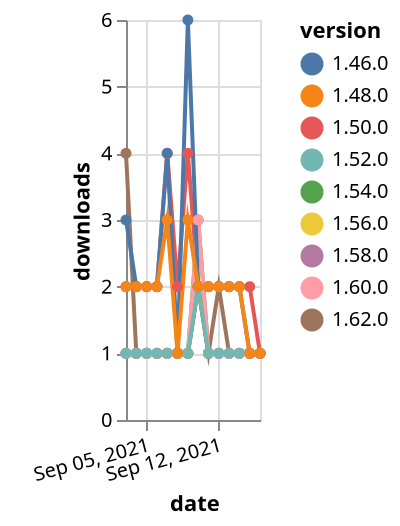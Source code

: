 {"$schema": "https://vega.github.io/schema/vega-lite/v5.json", "description": "A simple bar chart with embedded data.", "data": {"values": [{"date": "2021-09-03", "total": 189, "delta": 1, "version": "1.56.0"}, {"date": "2021-09-04", "total": 190, "delta": 1, "version": "1.56.0"}, {"date": "2021-09-05", "total": 191, "delta": 1, "version": "1.56.0"}, {"date": "2021-09-06", "total": 192, "delta": 1, "version": "1.56.0"}, {"date": "2021-09-07", "total": 193, "delta": 1, "version": "1.56.0"}, {"date": "2021-09-08", "total": 194, "delta": 1, "version": "1.56.0"}, {"date": "2021-09-09", "total": 195, "delta": 1, "version": "1.56.0"}, {"date": "2021-09-10", "total": 197, "delta": 2, "version": "1.56.0"}, {"date": "2021-09-11", "total": 198, "delta": 1, "version": "1.56.0"}, {"date": "2021-09-12", "total": 199, "delta": 1, "version": "1.56.0"}, {"date": "2021-09-13", "total": 200, "delta": 1, "version": "1.56.0"}, {"date": "2021-09-14", "total": 201, "delta": 1, "version": "1.56.0"}, {"date": "2021-09-15", "total": 202, "delta": 1, "version": "1.56.0"}, {"date": "2021-09-16", "total": 203, "delta": 1, "version": "1.56.0"}, {"date": "2021-09-03", "total": 337, "delta": 1, "version": "1.54.0"}, {"date": "2021-09-04", "total": 338, "delta": 1, "version": "1.54.0"}, {"date": "2021-09-05", "total": 339, "delta": 1, "version": "1.54.0"}, {"date": "2021-09-06", "total": 340, "delta": 1, "version": "1.54.0"}, {"date": "2021-09-07", "total": 341, "delta": 1, "version": "1.54.0"}, {"date": "2021-09-08", "total": 342, "delta": 1, "version": "1.54.0"}, {"date": "2021-09-09", "total": 343, "delta": 1, "version": "1.54.0"}, {"date": "2021-09-10", "total": 346, "delta": 3, "version": "1.54.0"}, {"date": "2021-09-11", "total": 347, "delta": 1, "version": "1.54.0"}, {"date": "2021-09-12", "total": 348, "delta": 1, "version": "1.54.0"}, {"date": "2021-09-13", "total": 349, "delta": 1, "version": "1.54.0"}, {"date": "2021-09-14", "total": 350, "delta": 1, "version": "1.54.0"}, {"date": "2021-09-15", "total": 351, "delta": 1, "version": "1.54.0"}, {"date": "2021-09-16", "total": 352, "delta": 1, "version": "1.54.0"}, {"date": "2021-09-03", "total": 169, "delta": 1, "version": "1.58.0"}, {"date": "2021-09-04", "total": 170, "delta": 1, "version": "1.58.0"}, {"date": "2021-09-05", "total": 171, "delta": 1, "version": "1.58.0"}, {"date": "2021-09-06", "total": 172, "delta": 1, "version": "1.58.0"}, {"date": "2021-09-07", "total": 173, "delta": 1, "version": "1.58.0"}, {"date": "2021-09-08", "total": 174, "delta": 1, "version": "1.58.0"}, {"date": "2021-09-09", "total": 175, "delta": 1, "version": "1.58.0"}, {"date": "2021-09-10", "total": 177, "delta": 2, "version": "1.58.0"}, {"date": "2021-09-11", "total": 178, "delta": 1, "version": "1.58.0"}, {"date": "2021-09-12", "total": 179, "delta": 1, "version": "1.58.0"}, {"date": "2021-09-13", "total": 180, "delta": 1, "version": "1.58.0"}, {"date": "2021-09-14", "total": 181, "delta": 1, "version": "1.58.0"}, {"date": "2021-09-15", "total": 182, "delta": 1, "version": "1.58.0"}, {"date": "2021-09-16", "total": 183, "delta": 1, "version": "1.58.0"}, {"date": "2021-09-03", "total": 2499, "delta": 2, "version": "1.50.0"}, {"date": "2021-09-04", "total": 2501, "delta": 2, "version": "1.50.0"}, {"date": "2021-09-05", "total": 2503, "delta": 2, "version": "1.50.0"}, {"date": "2021-09-06", "total": 2505, "delta": 2, "version": "1.50.0"}, {"date": "2021-09-07", "total": 2509, "delta": 4, "version": "1.50.0"}, {"date": "2021-09-08", "total": 2511, "delta": 2, "version": "1.50.0"}, {"date": "2021-09-09", "total": 2515, "delta": 4, "version": "1.50.0"}, {"date": "2021-09-10", "total": 2517, "delta": 2, "version": "1.50.0"}, {"date": "2021-09-11", "total": 2519, "delta": 2, "version": "1.50.0"}, {"date": "2021-09-12", "total": 2521, "delta": 2, "version": "1.50.0"}, {"date": "2021-09-13", "total": 2523, "delta": 2, "version": "1.50.0"}, {"date": "2021-09-14", "total": 2525, "delta": 2, "version": "1.50.0"}, {"date": "2021-09-15", "total": 2527, "delta": 2, "version": "1.50.0"}, {"date": "2021-09-16", "total": 2528, "delta": 1, "version": "1.50.0"}, {"date": "2021-09-03", "total": 131, "delta": 4, "version": "1.62.0"}, {"date": "2021-09-04", "total": 132, "delta": 1, "version": "1.62.0"}, {"date": "2021-09-05", "total": 133, "delta": 1, "version": "1.62.0"}, {"date": "2021-09-06", "total": 134, "delta": 1, "version": "1.62.0"}, {"date": "2021-09-07", "total": 135, "delta": 1, "version": "1.62.0"}, {"date": "2021-09-08", "total": 136, "delta": 1, "version": "1.62.0"}, {"date": "2021-09-09", "total": 137, "delta": 1, "version": "1.62.0"}, {"date": "2021-09-10", "total": 139, "delta": 2, "version": "1.62.0"}, {"date": "2021-09-11", "total": 140, "delta": 1, "version": "1.62.0"}, {"date": "2021-09-12", "total": 142, "delta": 2, "version": "1.62.0"}, {"date": "2021-09-13", "total": 143, "delta": 1, "version": "1.62.0"}, {"date": "2021-09-14", "total": 144, "delta": 1, "version": "1.62.0"}, {"date": "2021-09-15", "total": 145, "delta": 1, "version": "1.62.0"}, {"date": "2021-09-16", "total": 146, "delta": 1, "version": "1.62.0"}, {"date": "2021-09-03", "total": 200, "delta": 1, "version": "1.60.0"}, {"date": "2021-09-04", "total": 201, "delta": 1, "version": "1.60.0"}, {"date": "2021-09-05", "total": 202, "delta": 1, "version": "1.60.0"}, {"date": "2021-09-06", "total": 203, "delta": 1, "version": "1.60.0"}, {"date": "2021-09-07", "total": 204, "delta": 1, "version": "1.60.0"}, {"date": "2021-09-08", "total": 205, "delta": 1, "version": "1.60.0"}, {"date": "2021-09-09", "total": 206, "delta": 1, "version": "1.60.0"}, {"date": "2021-09-10", "total": 209, "delta": 3, "version": "1.60.0"}, {"date": "2021-09-11", "total": 210, "delta": 1, "version": "1.60.0"}, {"date": "2021-09-12", "total": 211, "delta": 1, "version": "1.60.0"}, {"date": "2021-09-13", "total": 212, "delta": 1, "version": "1.60.0"}, {"date": "2021-09-14", "total": 213, "delta": 1, "version": "1.60.0"}, {"date": "2021-09-15", "total": 214, "delta": 1, "version": "1.60.0"}, {"date": "2021-09-16", "total": 215, "delta": 1, "version": "1.60.0"}, {"date": "2021-09-03", "total": 3081, "delta": 3, "version": "1.46.0"}, {"date": "2021-09-04", "total": 3083, "delta": 2, "version": "1.46.0"}, {"date": "2021-09-05", "total": 3085, "delta": 2, "version": "1.46.0"}, {"date": "2021-09-06", "total": 3087, "delta": 2, "version": "1.46.0"}, {"date": "2021-09-07", "total": 3091, "delta": 4, "version": "1.46.0"}, {"date": "2021-09-08", "total": 3092, "delta": 1, "version": "1.46.0"}, {"date": "2021-09-09", "total": 3098, "delta": 6, "version": "1.46.0"}, {"date": "2021-09-10", "total": 3100, "delta": 2, "version": "1.46.0"}, {"date": "2021-09-11", "total": 3102, "delta": 2, "version": "1.46.0"}, {"date": "2021-09-12", "total": 3104, "delta": 2, "version": "1.46.0"}, {"date": "2021-09-13", "total": 3106, "delta": 2, "version": "1.46.0"}, {"date": "2021-09-14", "total": 3108, "delta": 2, "version": "1.46.0"}, {"date": "2021-09-15", "total": 3109, "delta": 1, "version": "1.46.0"}, {"date": "2021-09-16", "total": 3110, "delta": 1, "version": "1.46.0"}, {"date": "2021-09-03", "total": 246, "delta": 1, "version": "1.52.0"}, {"date": "2021-09-04", "total": 247, "delta": 1, "version": "1.52.0"}, {"date": "2021-09-05", "total": 248, "delta": 1, "version": "1.52.0"}, {"date": "2021-09-06", "total": 249, "delta": 1, "version": "1.52.0"}, {"date": "2021-09-07", "total": 250, "delta": 1, "version": "1.52.0"}, {"date": "2021-09-08", "total": 251, "delta": 1, "version": "1.52.0"}, {"date": "2021-09-09", "total": 252, "delta": 1, "version": "1.52.0"}, {"date": "2021-09-10", "total": 254, "delta": 2, "version": "1.52.0"}, {"date": "2021-09-11", "total": 255, "delta": 1, "version": "1.52.0"}, {"date": "2021-09-12", "total": 256, "delta": 1, "version": "1.52.0"}, {"date": "2021-09-13", "total": 257, "delta": 1, "version": "1.52.0"}, {"date": "2021-09-14", "total": 258, "delta": 1, "version": "1.52.0"}, {"date": "2021-09-15", "total": 259, "delta": 1, "version": "1.52.0"}, {"date": "2021-09-16", "total": 260, "delta": 1, "version": "1.52.0"}, {"date": "2021-09-03", "total": 2568, "delta": 2, "version": "1.48.0"}, {"date": "2021-09-04", "total": 2570, "delta": 2, "version": "1.48.0"}, {"date": "2021-09-05", "total": 2572, "delta": 2, "version": "1.48.0"}, {"date": "2021-09-06", "total": 2574, "delta": 2, "version": "1.48.0"}, {"date": "2021-09-07", "total": 2577, "delta": 3, "version": "1.48.0"}, {"date": "2021-09-08", "total": 2578, "delta": 1, "version": "1.48.0"}, {"date": "2021-09-09", "total": 2581, "delta": 3, "version": "1.48.0"}, {"date": "2021-09-10", "total": 2583, "delta": 2, "version": "1.48.0"}, {"date": "2021-09-11", "total": 2585, "delta": 2, "version": "1.48.0"}, {"date": "2021-09-12", "total": 2587, "delta": 2, "version": "1.48.0"}, {"date": "2021-09-13", "total": 2589, "delta": 2, "version": "1.48.0"}, {"date": "2021-09-14", "total": 2591, "delta": 2, "version": "1.48.0"}, {"date": "2021-09-15", "total": 2592, "delta": 1, "version": "1.48.0"}, {"date": "2021-09-16", "total": 2593, "delta": 1, "version": "1.48.0"}]}, "width": "container", "mark": {"type": "line", "point": {"filled": true}}, "encoding": {"x": {"field": "date", "type": "temporal", "timeUnit": "yearmonthdate", "title": "date", "axis": {"labelAngle": -15}}, "y": {"field": "delta", "type": "quantitative", "title": "downloads"}, "color": {"field": "version", "type": "nominal"}, "tooltip": {"field": "delta"}}}